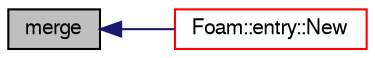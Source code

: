 digraph "merge"
{
  bgcolor="transparent";
  edge [fontname="FreeSans",fontsize="10",labelfontname="FreeSans",labelfontsize="10"];
  node [fontname="FreeSans",fontsize="10",shape=record];
  rankdir="LR";
  Node1 [label="merge",height=0.2,width=0.4,color="black", fillcolor="grey75", style="filled" fontcolor="black"];
  Node1 -> Node2 [dir="back",color="midnightblue",fontsize="10",style="solid",fontname="FreeSans"];
  Node2 [label="Foam::entry::New",height=0.2,width=0.4,color="red",URL="$a00638.html#a8a226a546ec766d55192e65b55f87715",tooltip="Construct from Istream and insert into dictionary. "];
}
